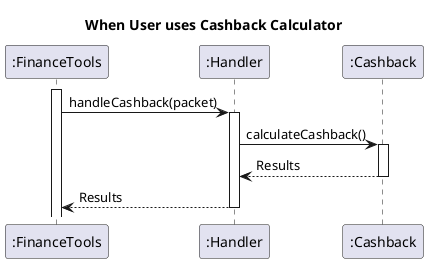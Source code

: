 @startuml
title When User uses Cashback Calculator

activate ":FinanceTools"
":FinanceTools" -> ":Handler" : handleCashback(packet)
activate ":Handler"

":Handler" -> ":Cashback" : calculateCashback()
activate ":Cashback"

":Cashback" --> ":Handler" : Results
deactivate ":Cashback"

":Handler" --> ":FinanceTools" : Results
deactivate ":Handler"
@enduml